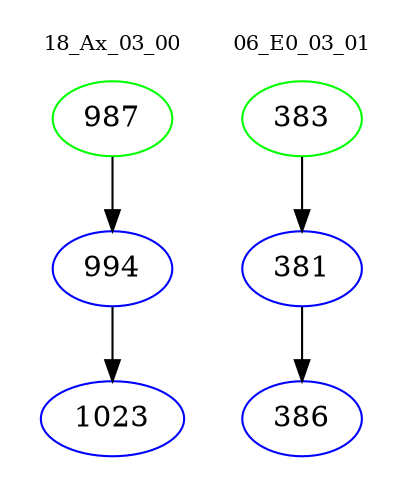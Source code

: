 digraph{
subgraph cluster_0 {
color = white
label = "18_Ax_03_00";
fontsize=10;
T0_987 [label="987", color="green"]
T0_987 -> T0_994 [color="black"]
T0_994 [label="994", color="blue"]
T0_994 -> T0_1023 [color="black"]
T0_1023 [label="1023", color="blue"]
}
subgraph cluster_1 {
color = white
label = "06_E0_03_01";
fontsize=10;
T1_383 [label="383", color="green"]
T1_383 -> T1_381 [color="black"]
T1_381 [label="381", color="blue"]
T1_381 -> T1_386 [color="black"]
T1_386 [label="386", color="blue"]
}
}
